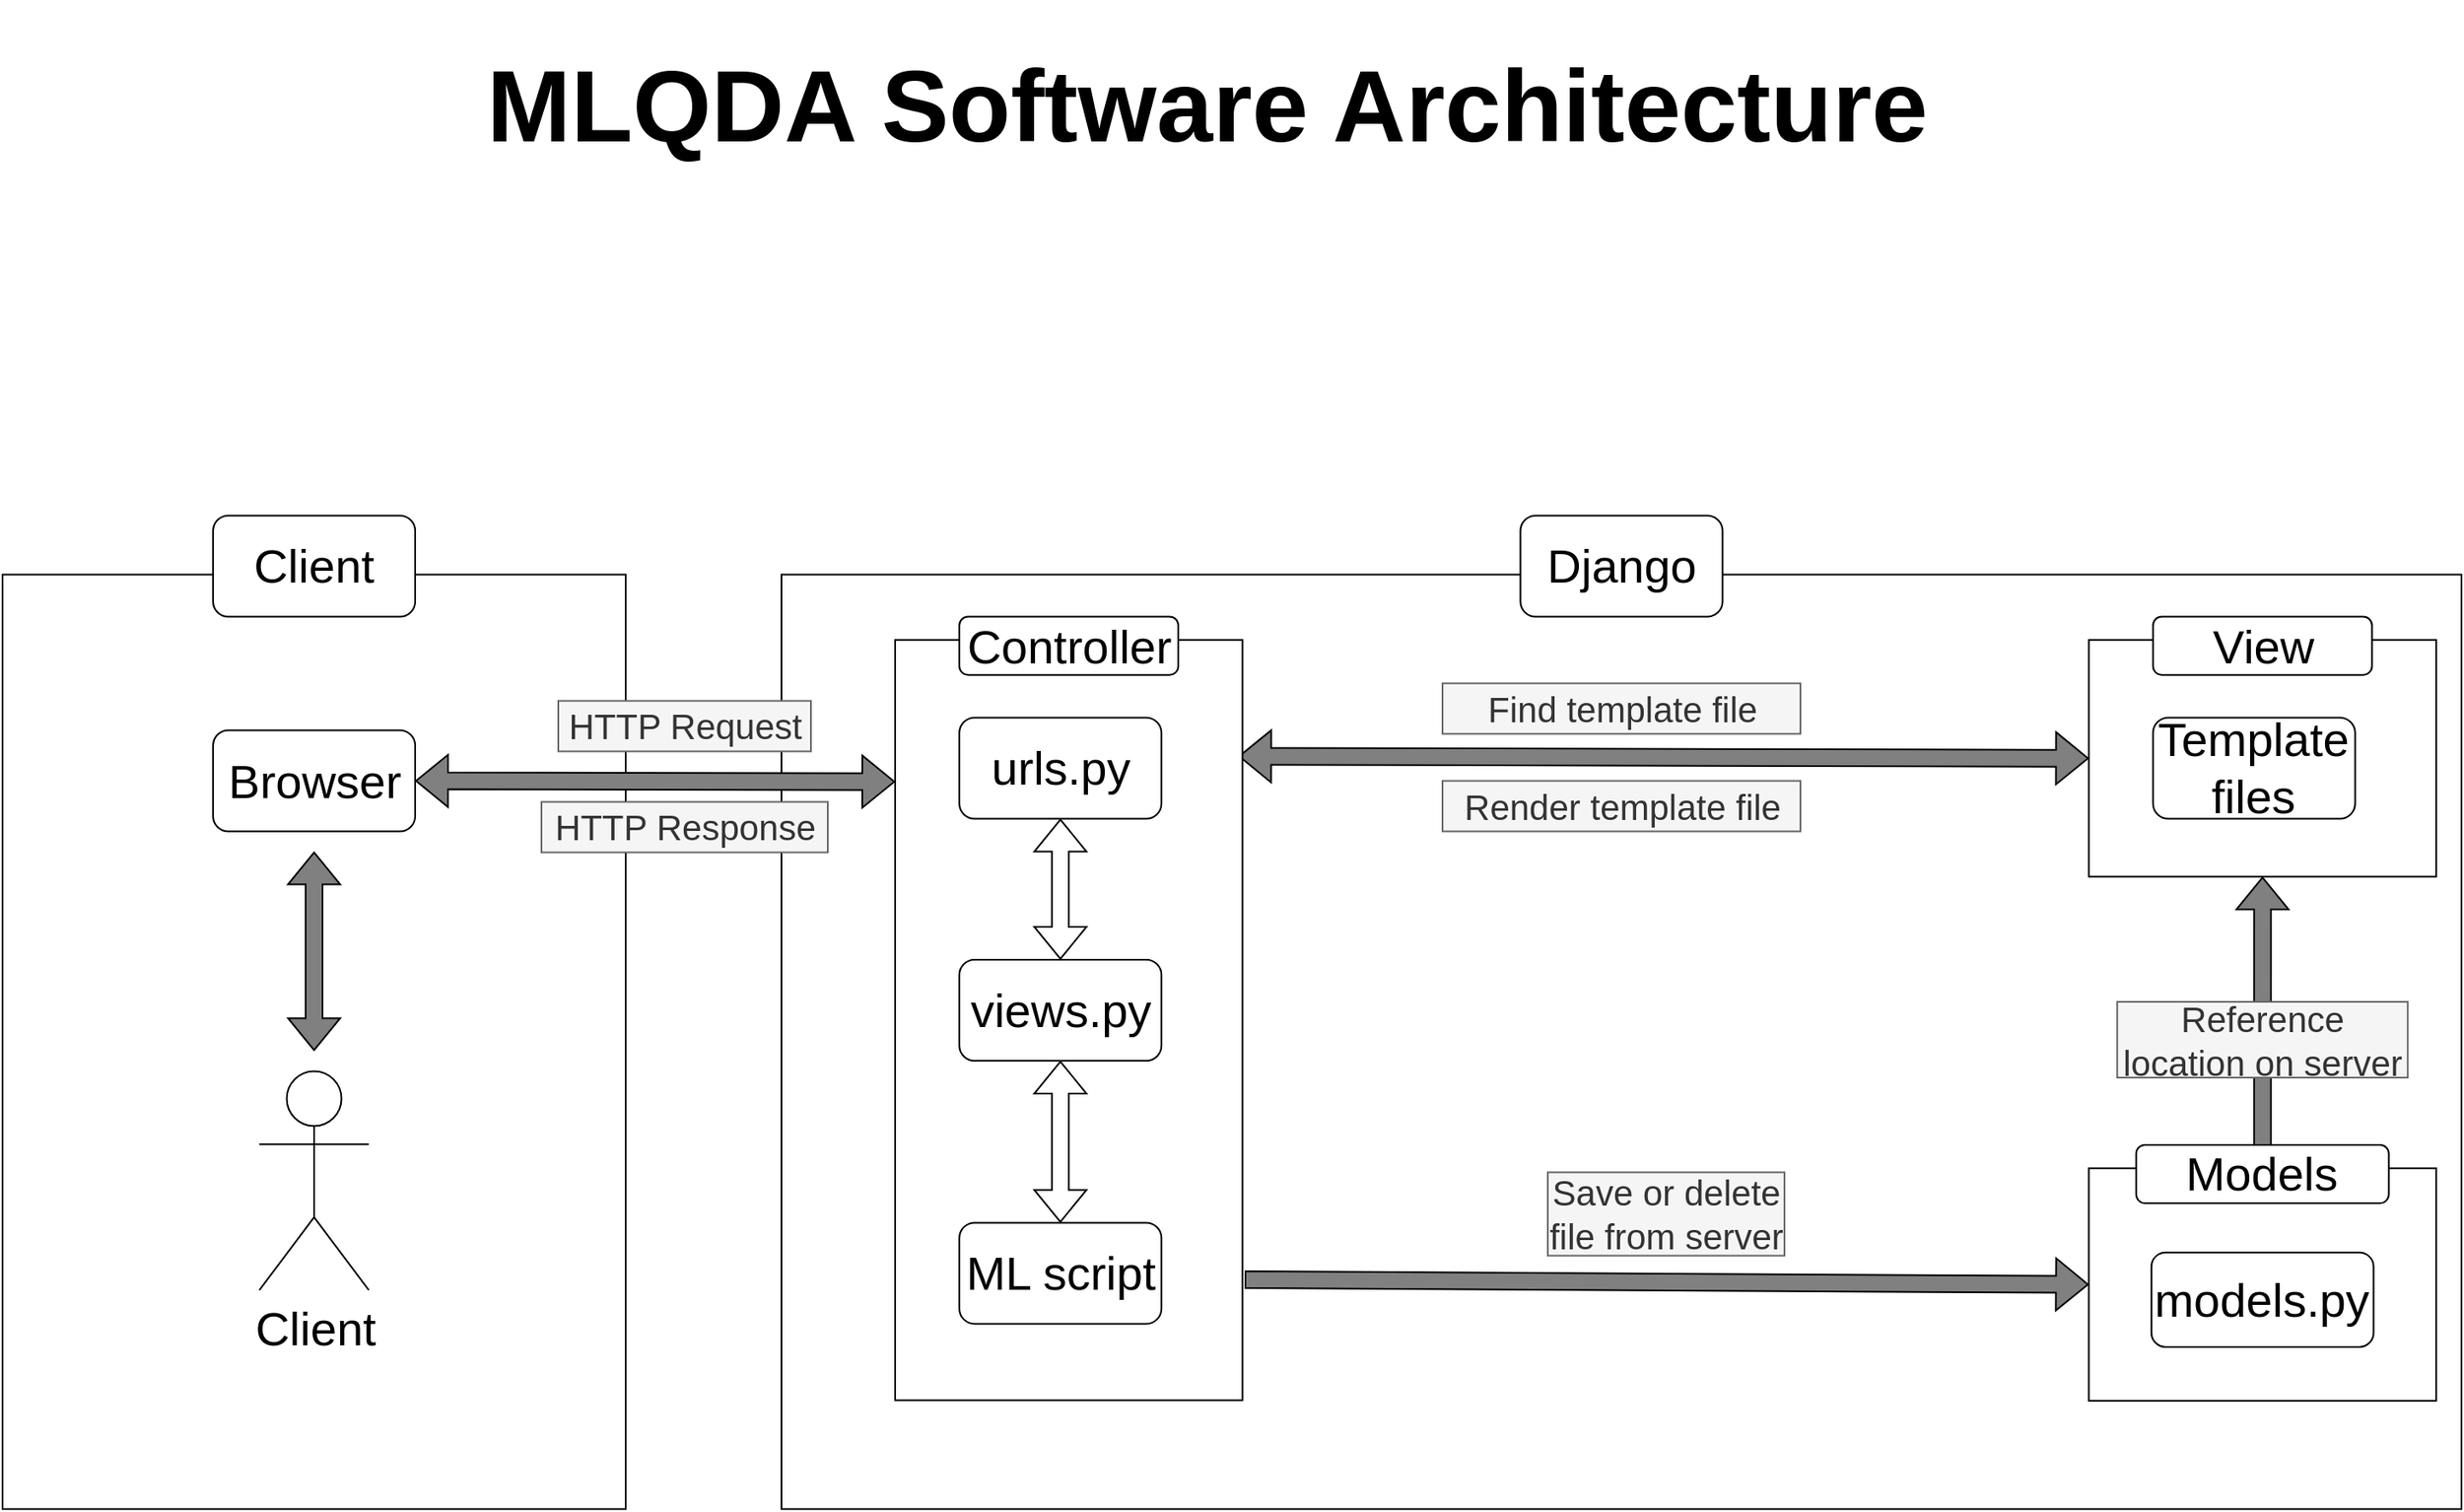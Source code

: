 <mxfile version="20.5.1" type="device"><diagram name="Page-1" id="74b105a0-9070-1c63-61bc-23e55f88626e"><mxGraphModel dx="1955" dy="1028" grid="1" gridSize="10" guides="1" tooltips="1" connect="1" arrows="1" fold="1" page="1" pageScale="1.5" pageWidth="1169" pageHeight="826" background="none" math="0" shadow="0"><root><mxCell id="0" style=";html=1;"/><mxCell id="1" style=";html=1;" parent="0"/><mxCell id="rZaqSeLxE4Y4BWr_Oohj-4" value="" style="rounded=0;whiteSpace=wrap;html=1;rotation=90;" parent="1" vertex="1"><mxGeometry x="836.25" y="180" width="555" height="997.5" as="geometry"/></mxCell><mxCell id="rZaqSeLxE4Y4BWr_Oohj-1" value="" style="rounded=0;whiteSpace=wrap;html=1;rotation=90;" parent="1" vertex="1"><mxGeometry x="60" y="493.75" width="555" height="370" as="geometry"/></mxCell><mxCell id="rZaqSeLxE4Y4BWr_Oohj-2" value="" style="rounded=1;whiteSpace=wrap;html=1;" parent="1" vertex="1"><mxGeometry x="277.5" y="366.25" width="120" height="60" as="geometry"/></mxCell><mxCell id="rZaqSeLxE4Y4BWr_Oohj-3" value="&lt;font style=&quot;font-size: 28px;&quot;&gt;Client&lt;/font&gt;" style="text;html=1;strokeColor=none;fillColor=none;align=center;verticalAlign=middle;whiteSpace=wrap;rounded=0;" parent="1" vertex="1"><mxGeometry x="300" y="383.75" width="75" height="25" as="geometry"/></mxCell><mxCell id="rZaqSeLxE4Y4BWr_Oohj-9" value="Client" style="shape=umlActor;verticalLabelPosition=bottom;verticalAlign=top;html=1;outlineConnect=0;fontSize=28;aspect=fixed;" parent="1" vertex="1"><mxGeometry x="305" y="696.25" width="65" height="130" as="geometry"/></mxCell><mxCell id="rZaqSeLxE4Y4BWr_Oohj-10" value="Browser" style="rounded=1;whiteSpace=wrap;html=1;fontSize=28;" parent="1" vertex="1"><mxGeometry x="277.5" y="493.75" width="120" height="60" as="geometry"/></mxCell><mxCell id="rZaqSeLxE4Y4BWr_Oohj-17" value="" style="shape=flexArrow;endArrow=classic;startArrow=classic;html=1;rounded=0;strokeColor=default;fontSize=28;sourcePerimeterSpacing=12;targetPerimeterSpacing=12;fillColor=#808080;" parent="1" source="rZaqSeLxE4Y4BWr_Oohj-9" target="rZaqSeLxE4Y4BWr_Oohj-10" edge="1"><mxGeometry width="100" height="100" relative="1" as="geometry"><mxPoint x="362.5" y="646.25" as="sourcePoint"/><mxPoint x="442.5" y="556.25" as="targetPoint"/></mxGeometry></mxCell><mxCell id="rZaqSeLxE4Y4BWr_Oohj-28" value="" style="shape=flexArrow;endArrow=classic;startArrow=classic;html=1;rounded=0;strokeColor=default;fontSize=28;sourcePerimeterSpacing=12;targetPerimeterSpacing=12;exitX=1;exitY=0.5;exitDx=0;exitDy=0;fillColor=#808080;" parent="1" source="rZaqSeLxE4Y4BWr_Oohj-10" edge="1"><mxGeometry width="100" height="100" relative="1" as="geometry"><mxPoint x="762.5" y="536.25" as="sourcePoint"/><mxPoint x="682.5" y="524.25" as="targetPoint"/></mxGeometry></mxCell><mxCell id="rZaqSeLxE4Y4BWr_Oohj-30" value="HTTP Request" style="text;html=1;align=center;verticalAlign=middle;whiteSpace=wrap;rounded=0;fontSize=21;fillColor=#f5f5f5;fontColor=#333333;strokeColor=#666666;" parent="1" vertex="1"><mxGeometry x="482.5" y="476.25" width="150" height="30" as="geometry"/></mxCell><mxCell id="rZaqSeLxE4Y4BWr_Oohj-32" value="HTTP Response" style="text;html=1;strokeColor=#666666;fillColor=#f5f5f5;align=center;verticalAlign=middle;whiteSpace=wrap;rounded=0;fontSize=21;fontColor=#333333;" parent="1" vertex="1"><mxGeometry x="472.5" y="536.25" width="170" height="30" as="geometry"/></mxCell><mxCell id="rZaqSeLxE4Y4BWr_Oohj-51" value="" style="shape=flexArrow;endArrow=none;startArrow=block;html=1;rounded=0;strokeColor=default;fontSize=21;sourcePerimeterSpacing=12;targetPerimeterSpacing=12;exitX=0.5;exitY=1;exitDx=0;exitDy=0;startFill=0;endFill=0;fillColor=#808080;" parent="1" source="rZaqSeLxE4Y4BWr_Oohj-46" edge="1"><mxGeometry width="100" height="100" relative="1" as="geometry"><mxPoint x="692.5" y="776.25" as="sourcePoint"/><mxPoint x="890" y="820" as="targetPoint"/></mxGeometry></mxCell><mxCell id="rZaqSeLxE4Y4BWr_Oohj-60" value="&lt;h1&gt;&lt;font style=&quot;font-size: 60px;&quot;&gt;MLQDA Software Architecture&lt;/font&gt;&lt;/h1&gt;" style="text;html=1;strokeColor=none;fillColor=none;spacing=5;spacingTop=-20;whiteSpace=wrap;overflow=hidden;rounded=0;fontSize=21;" parent="1" vertex="1"><mxGeometry x="435" y="70" width="883" height="120" as="geometry"/></mxCell><mxCell id="rZaqSeLxE4Y4BWr_Oohj-7" value="" style="group" parent="1" vertex="1" connectable="0"><mxGeometry x="1053.75" y="366.25" width="120" height="60" as="geometry"/></mxCell><mxCell id="rZaqSeLxE4Y4BWr_Oohj-5" value="" style="rounded=1;whiteSpace=wrap;html=1;" parent="rZaqSeLxE4Y4BWr_Oohj-7" vertex="1"><mxGeometry width="120" height="60" as="geometry"/></mxCell><mxCell id="rZaqSeLxE4Y4BWr_Oohj-6" value="&lt;font style=&quot;font-size: 28px;&quot;&gt;Django&lt;/font&gt;" style="text;html=1;strokeColor=none;fillColor=none;align=center;verticalAlign=middle;whiteSpace=wrap;rounded=0;" parent="rZaqSeLxE4Y4BWr_Oohj-7" vertex="1"><mxGeometry x="15" y="17.5" width="90" height="25" as="geometry"/></mxCell><mxCell id="rZaqSeLxE4Y4BWr_Oohj-42" value="" style="shape=flexArrow;endArrow=classic;startArrow=classic;html=1;rounded=0;strokeColor=default;fontSize=21;sourcePerimeterSpacing=12;targetPerimeterSpacing=12;entryX=0.5;entryY=1;entryDx=0;entryDy=0;exitX=0.153;exitY=0.012;exitDx=0;exitDy=0;fillColor=#808080;exitPerimeter=0;" parent="1" source="rZaqSeLxE4Y4BWr_Oohj-21" target="rZaqSeLxE4Y4BWr_Oohj-34" edge="1"><mxGeometry width="100" height="100" relative="1" as="geometry"><mxPoint x="882.5" y="526.25" as="sourcePoint"/><mxPoint x="832.5" y="706.25" as="targetPoint"/></mxGeometry></mxCell><mxCell id="rZaqSeLxE4Y4BWr_Oohj-43" value="Render template file" style="text;html=1;align=center;verticalAlign=middle;whiteSpace=wrap;rounded=0;fontSize=21;fillColor=#f5f5f5;fontColor=#333333;strokeColor=#666666;" parent="1" vertex="1"><mxGeometry x="1007.5" y="523.76" width="212.5" height="30" as="geometry"/></mxCell><mxCell id="rZaqSeLxE4Y4BWr_Oohj-44" value="Find template file" style="text;html=1;align=center;verticalAlign=middle;whiteSpace=wrap;rounded=0;fontSize=21;fillColor=#f5f5f5;fontColor=#333333;strokeColor=#666666;" parent="1" vertex="1"><mxGeometry x="1007.5" y="465.83" width="212.5" height="30" as="geometry"/></mxCell><mxCell id="rZaqSeLxE4Y4BWr_Oohj-34" value="" style="rounded=0;whiteSpace=wrap;html=1;rotation=90;" parent="1" vertex="1"><mxGeometry x="1424.07" y="407.27" width="140.59" height="206.23" as="geometry"/></mxCell><mxCell id="rZaqSeLxE4Y4BWr_Oohj-35" value="" style="group" parent="1" vertex="1" connectable="0"><mxGeometry x="1429.36" y="426.25" width="130" height="34.58" as="geometry"/></mxCell><mxCell id="rZaqSeLxE4Y4BWr_Oohj-36" value="" style="rounded=1;whiteSpace=wrap;html=1;" parent="rZaqSeLxE4Y4BWr_Oohj-35" vertex="1"><mxGeometry width="130" height="34.58" as="geometry"/></mxCell><mxCell id="rZaqSeLxE4Y4BWr_Oohj-37" value="&lt;font style=&quot;font-size: 28px;&quot;&gt;View&lt;/font&gt;" style="text;html=1;strokeColor=none;fillColor=none;align=center;verticalAlign=middle;whiteSpace=wrap;rounded=0;" parent="rZaqSeLxE4Y4BWr_Oohj-35" vertex="1"><mxGeometry x="16.25" y="10.086" width="97.5" height="14.408" as="geometry"/></mxCell><mxCell id="rZaqSeLxE4Y4BWr_Oohj-38" value="Template files" style="rounded=1;whiteSpace=wrap;html=1;fontSize=28;" parent="1" vertex="1"><mxGeometry x="1429.36" y="486.25" width="120" height="60" as="geometry"/></mxCell><mxCell id="rZaqSeLxE4Y4BWr_Oohj-58" value="" style="shape=flexArrow;endArrow=classic;html=1;rounded=0;strokeColor=default;fontSize=21;sourcePerimeterSpacing=12;targetPerimeterSpacing=12;entryX=1;entryY=0.5;entryDx=0;entryDy=0;exitX=0.5;exitY=0;exitDx=0;exitDy=0;fillColor=#808080;" parent="1" source="rZaqSeLxE4Y4BWr_Oohj-49" target="rZaqSeLxE4Y4BWr_Oohj-34" edge="1"><mxGeometry width="50" height="50" relative="1" as="geometry"><mxPoint x="1202.5" y="686.25" as="sourcePoint"/><mxPoint x="1252.5" y="636.25" as="targetPoint"/></mxGeometry></mxCell><mxCell id="rZaqSeLxE4Y4BWr_Oohj-56" value="" style="group" parent="1" vertex="1" connectable="0"><mxGeometry x="1391.24" y="740" width="206.23" height="151.93" as="geometry"/></mxCell><mxCell id="rZaqSeLxE4Y4BWr_Oohj-57" value="" style="group" parent="rZaqSeLxE4Y4BWr_Oohj-56" vertex="1" connectable="0"><mxGeometry width="206.23" height="151.93" as="geometry"/></mxCell><mxCell id="rZaqSeLxE4Y4BWr_Oohj-55" value="" style="group" parent="rZaqSeLxE4Y4BWr_Oohj-57" vertex="1" connectable="0"><mxGeometry y="13.84" width="206.23" height="138.09" as="geometry"/></mxCell><mxCell id="rZaqSeLxE4Y4BWr_Oohj-46" value="" style="rounded=0;whiteSpace=wrap;html=1;rotation=90;" parent="rZaqSeLxE4Y4BWr_Oohj-55" vertex="1"><mxGeometry x="34.07" y="-34.07" width="138.09" height="206.23" as="geometry"/></mxCell><mxCell id="rZaqSeLxE4Y4BWr_Oohj-50" value="models.py" style="rounded=1;whiteSpace=wrap;html=1;fontSize=28;" parent="rZaqSeLxE4Y4BWr_Oohj-55" vertex="1"><mxGeometry x="37.17" y="50" width="131.89" height="56.16" as="geometry"/></mxCell><mxCell id="rZaqSeLxE4Y4BWr_Oohj-47" value="" style="group" parent="rZaqSeLxE4Y4BWr_Oohj-57" vertex="1" connectable="0"><mxGeometry x="38.11" width="160" height="34.58" as="geometry"/></mxCell><mxCell id="rZaqSeLxE4Y4BWr_Oohj-48" value="" style="rounded=1;whiteSpace=wrap;html=1;" parent="rZaqSeLxE4Y4BWr_Oohj-47" vertex="1"><mxGeometry x="-10" width="150" height="34.58" as="geometry"/></mxCell><mxCell id="rZaqSeLxE4Y4BWr_Oohj-49" value="&lt;span style=&quot;font-size: 28px;&quot;&gt;Models&lt;/span&gt;" style="text;html=1;strokeColor=none;fillColor=none;align=center;verticalAlign=middle;whiteSpace=wrap;rounded=0;" parent="rZaqSeLxE4Y4BWr_Oohj-47" vertex="1"><mxGeometry x="-15" y="10.09" width="160" height="14.41" as="geometry"/></mxCell><mxCell id="rZaqSeLxE4Y4BWr_Oohj-54" value="Reference location on server" style="text;html=1;align=center;verticalAlign=middle;whiteSpace=wrap;rounded=0;fontSize=21;fillColor=#f5f5f5;fontColor=#333333;strokeColor=#666666;rotation=0;" parent="1" vertex="1"><mxGeometry x="1408.11" y="655" width="172.5" height="45" as="geometry"/></mxCell><mxCell id="rZaqSeLxE4Y4BWr_Oohj-52" value="Save or delete file from server" style="text;html=1;align=center;verticalAlign=middle;whiteSpace=wrap;rounded=0;fontSize=21;fillColor=#f5f5f5;fontColor=#333333;strokeColor=#666666;rotation=0;direction=west;" parent="1" vertex="1"><mxGeometry x="1070" y="756.25" width="140.53" height="49.51" as="geometry"/></mxCell><mxCell id="rZaqSeLxE4Y4BWr_Oohj-21" value="" style="rounded=0;whiteSpace=wrap;html=1;rotation=90;" parent="1" vertex="1"><mxGeometry x="559.83" y="562.76" width="451.56" height="206.23" as="geometry"/></mxCell><mxCell id="rZaqSeLxE4Y4BWr_Oohj-22" value="" style="group" parent="1" vertex="1" connectable="0"><mxGeometry x="720.61" y="426.25" width="130" height="34.58" as="geometry"/></mxCell><mxCell id="rZaqSeLxE4Y4BWr_Oohj-23" value="" style="rounded=1;whiteSpace=wrap;html=1;" parent="rZaqSeLxE4Y4BWr_Oohj-22" vertex="1"><mxGeometry width="130" height="34.58" as="geometry"/></mxCell><mxCell id="rZaqSeLxE4Y4BWr_Oohj-24" value="&lt;font style=&quot;font-size: 28px;&quot;&gt;Controller&lt;/font&gt;" style="text;html=1;strokeColor=none;fillColor=none;align=center;verticalAlign=middle;whiteSpace=wrap;rounded=0;" parent="rZaqSeLxE4Y4BWr_Oohj-22" vertex="1"><mxGeometry x="16.25" y="10.086" width="97.5" height="14.408" as="geometry"/></mxCell><mxCell id="rZaqSeLxE4Y4BWr_Oohj-26" value="urls.py" style="rounded=1;whiteSpace=wrap;html=1;fontSize=28;" parent="1" vertex="1"><mxGeometry x="720.61" y="486.25" width="120" height="60" as="geometry"/></mxCell><mxCell id="rZaqSeLxE4Y4BWr_Oohj-27" value="views.py" style="rounded=1;whiteSpace=wrap;html=1;fontSize=28;" parent="1" vertex="1"><mxGeometry x="720.61" y="630" width="120" height="60" as="geometry"/></mxCell><mxCell id="rZaqSeLxE4Y4BWr_Oohj-29" value="" style="shape=flexArrow;endArrow=classic;startArrow=classic;html=1;rounded=0;strokeColor=default;fontSize=28;sourcePerimeterSpacing=12;targetPerimeterSpacing=12;exitX=0.5;exitY=0;exitDx=0;exitDy=0;entryX=0.5;entryY=1;entryDx=0;entryDy=0;" parent="1" source="rZaqSeLxE4Y4BWr_Oohj-27" target="rZaqSeLxE4Y4BWr_Oohj-26" edge="1"><mxGeometry width="100" height="100" relative="1" as="geometry"><mxPoint x="762.5" y="536.25" as="sourcePoint"/><mxPoint x="862.5" y="436.25" as="targetPoint"/></mxGeometry></mxCell><mxCell id="zrNUBQSxh82waF2EFBNZ-1" value="ML script" style="rounded=1;whiteSpace=wrap;html=1;fontSize=28;" vertex="1" parent="1"><mxGeometry x="720.61" y="786.21" width="120" height="60" as="geometry"/></mxCell><mxCell id="zrNUBQSxh82waF2EFBNZ-6" value="" style="shape=flexArrow;endArrow=classic;startArrow=classic;html=1;rounded=0;exitX=0.5;exitY=0;exitDx=0;exitDy=0;" edge="1" parent="1" source="zrNUBQSxh82waF2EFBNZ-1" target="rZaqSeLxE4Y4BWr_Oohj-27"><mxGeometry width="100" height="100" relative="1" as="geometry"><mxPoint x="990" y="850" as="sourcePoint"/><mxPoint x="786" y="710" as="targetPoint"/></mxGeometry></mxCell></root></mxGraphModel></diagram></mxfile>